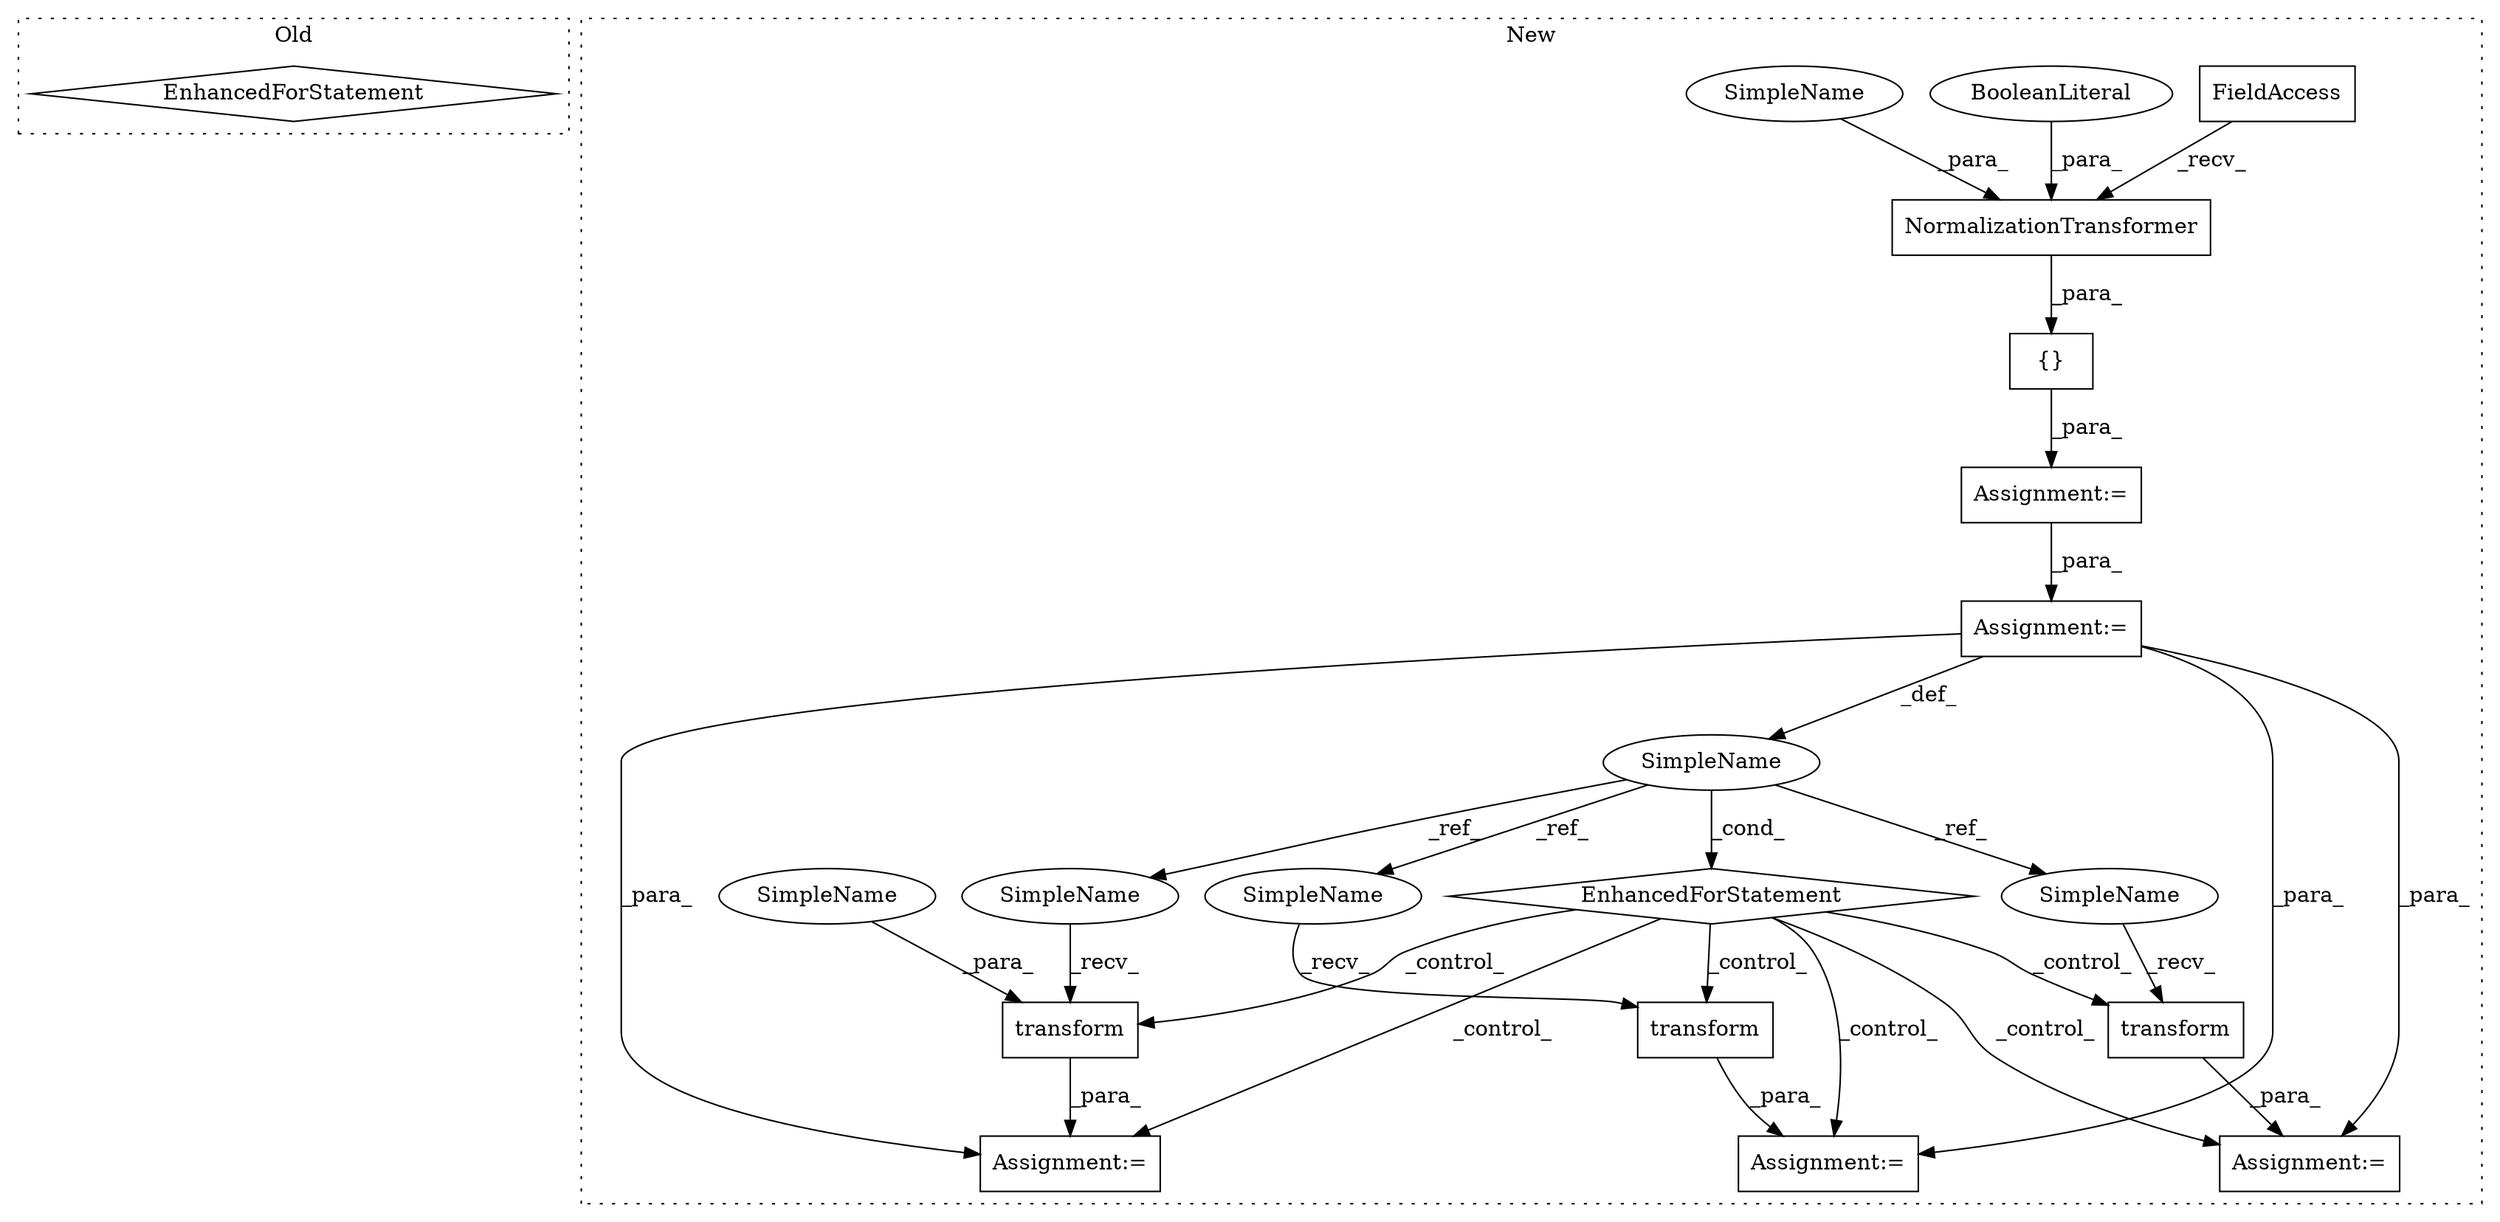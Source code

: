 digraph G {
subgraph cluster0 {
1 [label="EnhancedForStatement" a="70" s="2938,3021" l="53,2" shape="diamond"];
label = "Old";
style="dotted";
}
subgraph cluster1 {
2 [label="NormalizationTransformer" a="32" s="3660,3695" l="25,1" shape="box"];
3 [label="transform" a="32" s="3945,3959" l="10,1" shape="box"];
4 [label="{}" a="4" s="3644,3696" l="1,1" shape="box"];
5 [label="transform" a="32" s="3904,3919" l="10,1" shape="box"];
6 [label="transform" a="32" s="3862,3877" l="10,1" shape="box"];
7 [label="EnhancedForStatement" a="70" s="3751,3834" l="53,2" shape="diamond"];
8 [label="FieldAccess" a="22" s="3645" l="14" shape="box"];
9 [label="BooleanLiteral" a="9" s="3685" l="4" shape="ellipse"];
10 [label="SimpleName" a="42" s="3808" l="11" shape="ellipse"];
11 [label="Assignment:=" a="7" s="3849" l="1" shape="box"];
12 [label="Assignment:=" a="7" s="3891" l="1" shape="box"];
13 [label="Assignment:=" a="7" s="3751,3834" l="53,2" shape="box"];
14 [label="Assignment:=" a="7" s="3626" l="1" shape="box"];
15 [label="Assignment:=" a="7" s="3932" l="1" shape="box"];
16 [label="SimpleName" a="42" s="3690" l="5" shape="ellipse"];
17 [label="SimpleName" a="42" s="3872" l="5" shape="ellipse"];
18 [label="SimpleName" a="42" s="3850" l="11" shape="ellipse"];
19 [label="SimpleName" a="42" s="3933" l="11" shape="ellipse"];
20 [label="SimpleName" a="42" s="3892" l="11" shape="ellipse"];
label = "New";
style="dotted";
}
2 -> 4 [label="_para_"];
3 -> 15 [label="_para_"];
4 -> 14 [label="_para_"];
5 -> 12 [label="_para_"];
6 -> 11 [label="_para_"];
7 -> 6 [label="_control_"];
7 -> 12 [label="_control_"];
7 -> 3 [label="_control_"];
7 -> 11 [label="_control_"];
7 -> 5 [label="_control_"];
7 -> 15 [label="_control_"];
8 -> 2 [label="_recv_"];
9 -> 2 [label="_para_"];
10 -> 7 [label="_cond_"];
10 -> 20 [label="_ref_"];
10 -> 18 [label="_ref_"];
10 -> 19 [label="_ref_"];
13 -> 10 [label="_def_"];
13 -> 11 [label="_para_"];
13 -> 15 [label="_para_"];
13 -> 12 [label="_para_"];
14 -> 13 [label="_para_"];
16 -> 2 [label="_para_"];
17 -> 6 [label="_para_"];
18 -> 6 [label="_recv_"];
19 -> 3 [label="_recv_"];
20 -> 5 [label="_recv_"];
}